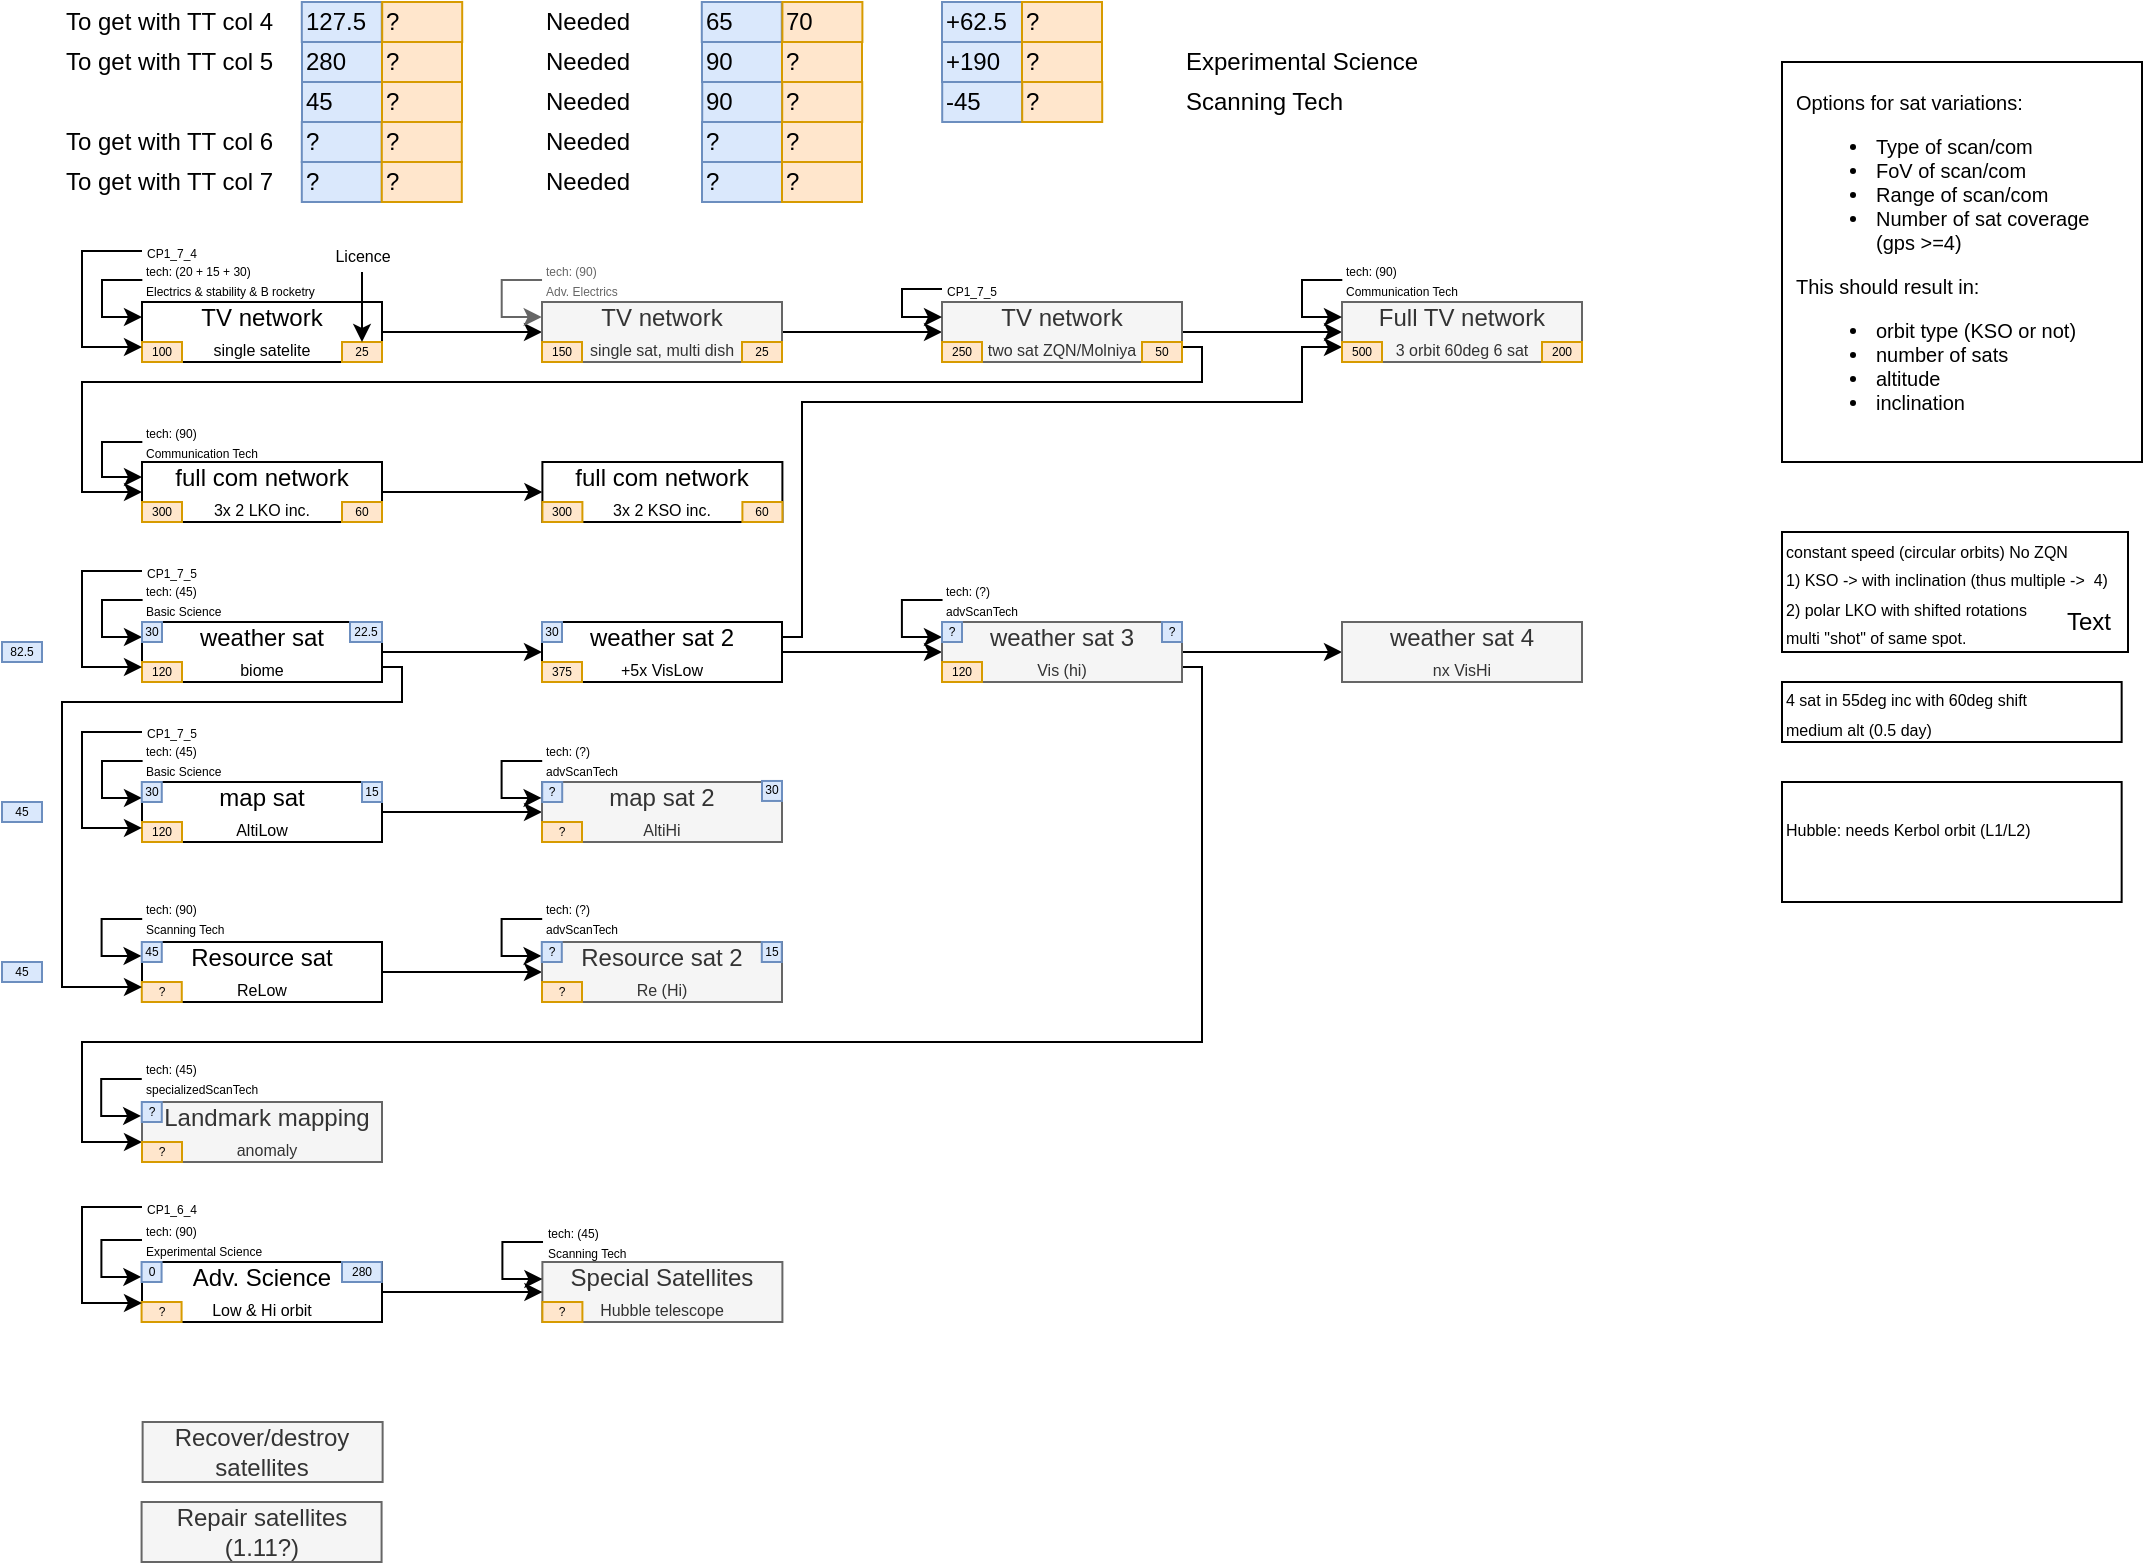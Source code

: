 <mxfile version="13.0.3" type="device"><diagram id="dKaR930RVBZZW666O1c-" name="Page-1"><mxGraphModel dx="981" dy="567" grid="1" gridSize="10" guides="1" tooltips="1" connect="1" arrows="1" fold="1" page="1" pageScale="1" pageWidth="1169" pageHeight="827" math="0" shadow="0"><root><mxCell id="0"/><mxCell id="1" parent="0"/><mxCell id="mJneGhSQg169aBblh9Dv-37" style="edgeStyle=orthogonalEdgeStyle;rounded=0;orthogonalLoop=1;jettySize=auto;html=1;exitX=1;exitY=0.5;exitDx=0;exitDy=0;entryX=0;entryY=0.5;entryDx=0;entryDy=0;" parent="1" source="bdqnIoL9hRPAwE5wRtxN-8" target="mJneGhSQg169aBblh9Dv-34" edge="1"><mxGeometry relative="1" as="geometry"/></mxCell><mxCell id="bdqnIoL9hRPAwE5wRtxN-8" value="full com network&lt;br style=&quot;font-size: 8px&quot;&gt;&lt;span style=&quot;font-size: 8px&quot;&gt;3x 2 LKO inc.&lt;/span&gt;" style="rounded=0;whiteSpace=wrap;html=1;" parent="1" vertex="1"><mxGeometry x="80" y="240" width="120" height="30" as="geometry"/></mxCell><mxCell id="bdqnIoL9hRPAwE5wRtxN-10" value="500" style="text;html=1;strokeColor=#d79b00;fillColor=#ffe6cc;align=center;verticalAlign=middle;whiteSpace=wrap;rounded=0;fontSize=6;" parent="1" vertex="1"><mxGeometry x="80" y="260" width="20" height="10" as="geometry"/></mxCell><mxCell id="MK1S4jsupLVhxcjn2z4u-9" style="edgeStyle=orthogonalEdgeStyle;rounded=0;orthogonalLoop=1;jettySize=auto;html=1;exitX=1;exitY=0.5;exitDx=0;exitDy=0;entryX=0;entryY=0.5;entryDx=0;entryDy=0;" parent="1" source="bdqnIoL9hRPAwE5wRtxN-11" target="MK1S4jsupLVhxcjn2z4u-3" edge="1"><mxGeometry relative="1" as="geometry"/></mxCell><mxCell id="bdqnIoL9hRPAwE5wRtxN-11" value="weather&amp;nbsp;sat&lt;br style=&quot;font-size: 8px&quot;&gt;&lt;span style=&quot;font-size: 8px&quot;&gt;biome&lt;/span&gt;" style="rounded=0;whiteSpace=wrap;html=1;" parent="1" vertex="1"><mxGeometry x="80" y="320" width="120" height="30" as="geometry"/></mxCell><mxCell id="bdqnIoL9hRPAwE5wRtxN-13" value="120" style="text;html=1;strokeColor=#d79b00;fillColor=#ffe6cc;align=center;verticalAlign=middle;whiteSpace=wrap;rounded=0;fontSize=6;" parent="1" vertex="1"><mxGeometry x="80" y="340" width="20" height="10" as="geometry"/></mxCell><mxCell id="yBju1OGkTGAu8eKgPaJ1-29" value="" style="edgeStyle=orthogonalEdgeStyle;rounded=0;orthogonalLoop=1;jettySize=auto;html=1;" parent="1" source="bdqnIoL9hRPAwE5wRtxN-14" target="yBju1OGkTGAu8eKgPaJ1-25" edge="1"><mxGeometry relative="1" as="geometry"/></mxCell><mxCell id="bdqnIoL9hRPAwE5wRtxN-14" value="Resource sat&lt;br style=&quot;font-size: 8px&quot;&gt;&lt;span style=&quot;font-size: 8px&quot;&gt;ReLow&lt;/span&gt;" style="rounded=0;whiteSpace=wrap;html=1;" parent="1" vertex="1"><mxGeometry x="80" y="480" width="120" height="30" as="geometry"/></mxCell><mxCell id="bdqnIoL9hRPAwE5wRtxN-16" value="?" style="text;html=1;strokeColor=#d79b00;fillColor=#ffe6cc;align=center;verticalAlign=middle;whiteSpace=wrap;rounded=0;fontSize=6;" parent="1" vertex="1"><mxGeometry x="79.89" y="500" width="20" height="10" as="geometry"/></mxCell><mxCell id="yBju1OGkTGAu8eKgPaJ1-5" style="edgeStyle=orthogonalEdgeStyle;rounded=0;orthogonalLoop=1;jettySize=auto;html=1;exitX=1;exitY=0.5;exitDx=0;exitDy=0;entryX=0;entryY=0.5;entryDx=0;entryDy=0;" parent="1" source="bdqnIoL9hRPAwE5wRtxN-17" target="yBju1OGkTGAu8eKgPaJ1-2" edge="1"><mxGeometry relative="1" as="geometry"><mxPoint x="250" y="175.143" as="targetPoint"/></mxGeometry></mxCell><mxCell id="bdqnIoL9hRPAwE5wRtxN-17" value="TV network&lt;br&gt;&lt;span style=&quot;font-size: 8px&quot;&gt;single satelite&lt;/span&gt;" style="rounded=0;whiteSpace=wrap;html=1;" parent="1" vertex="1"><mxGeometry x="80" y="160" width="120" height="30" as="geometry"/></mxCell><mxCell id="bdqnIoL9hRPAwE5wRtxN-19" value="100" style="text;html=1;strokeColor=#d79b00;fillColor=#ffe6cc;align=center;verticalAlign=middle;whiteSpace=wrap;rounded=0;fontSize=6;" parent="1" vertex="1"><mxGeometry x="80" y="180" width="20" height="10" as="geometry"/></mxCell><mxCell id="bdqnIoL9hRPAwE5wRtxN-20" value="Recover/destroy satellites" style="rounded=0;whiteSpace=wrap;html=1;fillColor=#f5f5f5;strokeColor=#666666;fontColor=#333333;" parent="1" vertex="1"><mxGeometry x="80.31" y="720" width="120" height="30" as="geometry"/></mxCell><mxCell id="bdqnIoL9hRPAwE5wRtxN-22" value="300" style="text;html=1;strokeColor=#d79b00;fillColor=#ffe6cc;align=center;verticalAlign=middle;whiteSpace=wrap;rounded=0;fontSize=6;" parent="1" vertex="1"><mxGeometry x="80" y="260" width="20" height="10" as="geometry"/></mxCell><mxCell id="yBju1OGkTGAu8eKgPaJ1-30" value="" style="edgeStyle=orthogonalEdgeStyle;rounded=0;orthogonalLoop=1;jettySize=auto;html=1;" parent="1" source="bdqnIoL9hRPAwE5wRtxN-23" target="yBju1OGkTGAu8eKgPaJ1-12" edge="1"><mxGeometry relative="1" as="geometry"/></mxCell><mxCell id="bdqnIoL9hRPAwE5wRtxN-23" value="map sat&lt;br style=&quot;font-size: 8px&quot;&gt;&lt;span style=&quot;font-size: 8px&quot;&gt;AltiLow&lt;/span&gt;" style="rounded=0;whiteSpace=wrap;html=1;" parent="1" vertex="1"><mxGeometry x="80" y="400" width="120" height="30" as="geometry"/></mxCell><mxCell id="bdqnIoL9hRPAwE5wRtxN-25" value="120" style="text;html=1;strokeColor=#d79b00;fillColor=#ffe6cc;align=center;verticalAlign=middle;whiteSpace=wrap;rounded=0;fontSize=6;" parent="1" vertex="1"><mxGeometry x="80" y="420" width="20" height="10" as="geometry"/></mxCell><mxCell id="bdqnIoL9hRPAwE5wRtxN-26" value="Special Satellites&lt;br style=&quot;font-size: 8px&quot;&gt;&lt;span style=&quot;font-size: 8px&quot;&gt;Hubble telescope&lt;/span&gt;" style="rounded=0;whiteSpace=wrap;html=1;fillColor=#f5f5f5;strokeColor=#666666;fontColor=#333333;" parent="1" vertex="1"><mxGeometry x="280.2" y="640" width="120" height="30" as="geometry"/></mxCell><mxCell id="bdqnIoL9hRPAwE5wRtxN-28" value="?" style="text;html=1;strokeColor=#d79b00;fillColor=#ffe6cc;align=center;verticalAlign=middle;whiteSpace=wrap;rounded=0;fontSize=6;" parent="1" vertex="1"><mxGeometry x="280.2" y="660" width="20" height="10" as="geometry"/></mxCell><mxCell id="bdqnIoL9hRPAwE5wRtxN-29" value="&lt;font style=&quot;font-size: 10px&quot;&gt;Options for sat variations:&lt;br style=&quot;font-size: 10px&quot;&gt;&lt;/font&gt;&lt;ul style=&quot;font-size: 10px&quot;&gt;&lt;li style=&quot;font-size: 10px&quot;&gt;&lt;font style=&quot;font-size: 10px&quot;&gt;Type of scan/com&lt;/font&gt;&lt;/li&gt;&lt;li style=&quot;font-size: 10px&quot;&gt;FoV of scan/com&lt;/li&gt;&lt;li style=&quot;font-size: 10px&quot;&gt;Range of scan/com&lt;/li&gt;&lt;li style=&quot;font-size: 10px&quot;&gt;Number of sat coverage&lt;br&gt;(gps &amp;gt;=4)&lt;/li&gt;&lt;/ul&gt;&lt;div&gt;This should result in:&lt;/div&gt;&lt;div&gt;&lt;ul&gt;&lt;li&gt;orbit type (KSO or not)&lt;/li&gt;&lt;li&gt;number of sats&lt;/li&gt;&lt;li&gt;altitude&lt;/li&gt;&lt;li&gt;inclination&lt;/li&gt;&lt;/ul&gt;&lt;/div&gt;" style="rounded=0;whiteSpace=wrap;html=1;align=left;fontSize=10;spacingLeft=5;" parent="1" vertex="1"><mxGeometry x="900" y="40" width="180" height="200" as="geometry"/></mxCell><mxCell id="yBju1OGkTGAu8eKgPaJ1-11" style="edgeStyle=orthogonalEdgeStyle;rounded=0;orthogonalLoop=1;jettySize=auto;html=1;exitX=1;exitY=0.5;exitDx=0;exitDy=0;entryX=0;entryY=0.5;entryDx=0;entryDy=0;" parent="1" source="yBju1OGkTGAu8eKgPaJ1-2" target="yBju1OGkTGAu8eKgPaJ1-8" edge="1"><mxGeometry relative="1" as="geometry"/></mxCell><mxCell id="yBju1OGkTGAu8eKgPaJ1-2" value="TV network&lt;br&gt;&lt;span style=&quot;font-size: 8px&quot;&gt;single sat, multi dish&lt;/span&gt;" style="rounded=0;whiteSpace=wrap;html=1;fillColor=#f5f5f5;strokeColor=#666666;fontColor=#333333;" parent="1" vertex="1"><mxGeometry x="280" y="160" width="120" height="30" as="geometry"/></mxCell><mxCell id="yBju1OGkTGAu8eKgPaJ1-4" value="150" style="text;html=1;strokeColor=#d79b00;fillColor=#ffe6cc;align=center;verticalAlign=middle;whiteSpace=wrap;rounded=0;fontSize=6;" parent="1" vertex="1"><mxGeometry x="280" y="180" width="20" height="10" as="geometry"/></mxCell><mxCell id="wMlIlMGJ18sV57L_D5jF-14" style="edgeStyle=orthogonalEdgeStyle;rounded=0;orthogonalLoop=1;jettySize=auto;html=1;entryX=0;entryY=0.5;entryDx=0;entryDy=0;exitX=1;exitY=0.75;exitDx=0;exitDy=0;" parent="1" source="yBju1OGkTGAu8eKgPaJ1-8" target="bdqnIoL9hRPAwE5wRtxN-8" edge="1"><mxGeometry relative="1" as="geometry"><mxPoint x="70" y="415" as="targetPoint"/><Array as="points"><mxPoint x="610" y="183"/><mxPoint x="610" y="200"/><mxPoint x="50" y="200"/><mxPoint x="50" y="255"/></Array><mxPoint x="620" y="200" as="sourcePoint"/></mxGeometry></mxCell><mxCell id="UkaTmO6moCTC5ndkCYXZ-22" style="edgeStyle=orthogonalEdgeStyle;rounded=0;orthogonalLoop=1;jettySize=auto;html=1;exitX=1;exitY=0.5;exitDx=0;exitDy=0;entryX=0;entryY=0.5;entryDx=0;entryDy=0;" parent="1" source="yBju1OGkTGAu8eKgPaJ1-8" target="UkaTmO6moCTC5ndkCYXZ-3" edge="1"><mxGeometry relative="1" as="geometry"/></mxCell><mxCell id="yBju1OGkTGAu8eKgPaJ1-8" value="TV network&lt;br&gt;&lt;span style=&quot;font-size: 8px&quot;&gt;two sat ZQN/Molniya&lt;/span&gt;" style="rounded=0;whiteSpace=wrap;html=1;fillColor=#f5f5f5;strokeColor=#666666;fontColor=#333333;" parent="1" vertex="1"><mxGeometry x="480" y="160" width="120" height="30" as="geometry"/></mxCell><mxCell id="yBju1OGkTGAu8eKgPaJ1-10" value="250" style="text;html=1;strokeColor=#d79b00;fillColor=#ffe6cc;align=center;verticalAlign=middle;whiteSpace=wrap;rounded=0;fontSize=6;" parent="1" vertex="1"><mxGeometry x="480" y="180" width="20" height="10" as="geometry"/></mxCell><mxCell id="yBju1OGkTGAu8eKgPaJ1-12" value="map sat 2&lt;br style=&quot;font-size: 8px&quot;&gt;&lt;span style=&quot;font-size: 8px&quot;&gt;AltiHi&lt;/span&gt;" style="rounded=0;whiteSpace=wrap;html=1;fillColor=#f5f5f5;strokeColor=#666666;fontColor=#333333;" parent="1" vertex="1"><mxGeometry x="280" y="400" width="120" height="30" as="geometry"/></mxCell><mxCell id="yBju1OGkTGAu8eKgPaJ1-14" value="?" style="text;html=1;strokeColor=#d79b00;fillColor=#ffe6cc;align=center;verticalAlign=middle;whiteSpace=wrap;rounded=0;fontSize=6;" parent="1" vertex="1"><mxGeometry x="280" y="420" width="20" height="10" as="geometry"/></mxCell><mxCell id="yBju1OGkTGAu8eKgPaJ1-15" value="&lt;font style=&quot;font-size: 8px ; line-height: 100%&quot;&gt;&lt;span&gt;constant speed (circular orbits)&amp;nbsp;&lt;/span&gt;&lt;span&gt;No ZQN&lt;br&gt;1) KSO -&amp;gt; with inclination (thus multiple -&amp;gt;&amp;nbsp; 4)&lt;br&gt;2) polar LKO with shifted rotations&lt;br&gt;multi &quot;shot&quot; of same spot.&lt;br&gt;&lt;/span&gt;&lt;/font&gt;" style="rounded=0;whiteSpace=wrap;html=1;align=left;" parent="1" vertex="1"><mxGeometry x="900" y="275" width="173" height="60" as="geometry"/></mxCell><mxCell id="MK1S4jsupLVhxcjn2z4u-2" value="Text" style="text;html=1;align=center;verticalAlign=middle;resizable=0;points=[];autosize=1;" parent="yBju1OGkTGAu8eKgPaJ1-15" vertex="1"><mxGeometry x="133" y="35" width="40" height="20" as="geometry"/></mxCell><mxCell id="yBju1OGkTGAu8eKgPaJ1-16" value="&lt;font style=&quot;font-size: 8px ; line-height: 100%&quot;&gt;&lt;span&gt;4 sat in 55deg inc with 60deg shift&lt;br&gt;medium alt (0.5 day)&lt;br&gt;&lt;/span&gt;&lt;/font&gt;" style="rounded=0;whiteSpace=wrap;html=1;align=left;" parent="1" vertex="1"><mxGeometry x="900" y="350" width="169.83" height="30" as="geometry"/></mxCell><mxCell id="yBju1OGkTGAu8eKgPaJ1-25" value="Resource sat 2&lt;br style=&quot;font-size: 8px&quot;&gt;&lt;span style=&quot;font-size: 8px&quot;&gt;Re (Hi)&lt;/span&gt;" style="rounded=0;whiteSpace=wrap;html=1;fillColor=#f5f5f5;strokeColor=#666666;fontColor=#333333;" parent="1" vertex="1"><mxGeometry x="280" y="480" width="120" height="30" as="geometry"/></mxCell><mxCell id="yBju1OGkTGAu8eKgPaJ1-27" value="?" style="text;html=1;strokeColor=#d79b00;fillColor=#ffe6cc;align=center;verticalAlign=middle;whiteSpace=wrap;rounded=0;fontSize=6;" parent="1" vertex="1"><mxGeometry x="280" y="500" width="20" height="10" as="geometry"/></mxCell><mxCell id="wMlIlMGJ18sV57L_D5jF-1" value="25" style="text;html=1;strokeColor=#d79b00;fillColor=#ffe6cc;align=center;verticalAlign=middle;whiteSpace=wrap;rounded=0;fontSize=6;" parent="1" vertex="1"><mxGeometry x="180" y="180" width="20" height="10" as="geometry"/></mxCell><mxCell id="wMlIlMGJ18sV57L_D5jF-2" value="25" style="text;html=1;strokeColor=#d79b00;fillColor=#ffe6cc;align=center;verticalAlign=middle;whiteSpace=wrap;rounded=0;fontSize=6;" parent="1" vertex="1"><mxGeometry x="380" y="180" width="20" height="10" as="geometry"/></mxCell><mxCell id="wMlIlMGJ18sV57L_D5jF-3" value="50" style="text;html=1;strokeColor=#d79b00;fillColor=#ffe6cc;align=center;verticalAlign=middle;whiteSpace=wrap;rounded=0;fontSize=6;" parent="1" vertex="1"><mxGeometry x="580" y="180" width="20" height="10" as="geometry"/></mxCell><mxCell id="wMlIlMGJ18sV57L_D5jF-8" value="60" style="text;html=1;strokeColor=#d79b00;fillColor=#ffe6cc;align=center;verticalAlign=middle;whiteSpace=wrap;rounded=0;fontSize=6;" parent="1" vertex="1"><mxGeometry x="180" y="260" width="20" height="10" as="geometry"/></mxCell><mxCell id="wMlIlMGJ18sV57L_D5jF-10" style="edgeStyle=orthogonalEdgeStyle;rounded=0;orthogonalLoop=1;jettySize=auto;html=1;exitX=0;exitY=0.5;exitDx=0;exitDy=0;entryX=0;entryY=0.25;entryDx=0;entryDy=0;" parent="1" source="wMlIlMGJ18sV57L_D5jF-11" target="bdqnIoL9hRPAwE5wRtxN-17" edge="1"><mxGeometry relative="1" as="geometry"><Array as="points"><mxPoint x="60" y="149"/><mxPoint x="60" y="168"/></Array><mxPoint x="70" y="168" as="targetPoint"/></mxGeometry></mxCell><mxCell id="wMlIlMGJ18sV57L_D5jF-11" value="&lt;font style=&quot;line-height: 100% ; font-size: 6px&quot;&gt;&lt;font style=&quot;font-size: 6px&quot;&gt;tech: (20 + 15 + 30)&lt;br&gt;&lt;/font&gt;Electrics &amp;amp; stability &amp;amp; B rocketry&lt;br&gt;&lt;/font&gt;" style="text;html=1;align=left;verticalAlign=middle;whiteSpace=wrap;rounded=0;fontSize=8;spacing=2;" parent="1" vertex="1"><mxGeometry x="80.17" y="139" width="89.83" height="20" as="geometry"/></mxCell><mxCell id="wMlIlMGJ18sV57L_D5jF-13" style="edgeStyle=orthogonalEdgeStyle;rounded=0;orthogonalLoop=1;jettySize=auto;html=1;exitX=0;exitY=0.5;exitDx=0;exitDy=0;entryX=0;entryY=0.25;entryDx=0;entryDy=0;" parent="1" source="wMlIlMGJ18sV57L_D5jF-12" target="bdqnIoL9hRPAwE5wRtxN-11" edge="1"><mxGeometry relative="1" as="geometry"><mxPoint x="70" y="328" as="targetPoint"/><Array as="points"><mxPoint x="60" y="309"/><mxPoint x="60" y="328"/></Array></mxGeometry></mxCell><mxCell id="wMlIlMGJ18sV57L_D5jF-12" value="&lt;font style=&quot;line-height: 100% ; font-size: 6px&quot;&gt;&lt;font style=&quot;font-size: 6px&quot;&gt;tech: (45)&lt;br&gt;&lt;/font&gt;Basic Science&lt;br&gt;&lt;/font&gt;" style="text;html=1;align=left;verticalAlign=middle;whiteSpace=wrap;rounded=0;fontSize=8;spacing=2;" parent="1" vertex="1"><mxGeometry x="80.31" y="299" width="60.09" height="20" as="geometry"/></mxCell><mxCell id="wMlIlMGJ18sV57L_D5jF-15" style="edgeStyle=orthogonalEdgeStyle;rounded=0;orthogonalLoop=1;jettySize=auto;html=1;exitX=0;exitY=0.5;exitDx=0;exitDy=0;entryX=0;entryY=0.25;entryDx=0;entryDy=0;" parent="1" source="wMlIlMGJ18sV57L_D5jF-16" target="bdqnIoL9hRPAwE5wRtxN-8" edge="1"><mxGeometry relative="1" as="geometry"><mxPoint x="70" y="249" as="targetPoint"/><Array as="points"><mxPoint x="60" y="230"/><mxPoint x="60" y="248"/></Array></mxGeometry></mxCell><mxCell id="wMlIlMGJ18sV57L_D5jF-16" value="&lt;font style=&quot;line-height: 100% ; font-size: 6px&quot;&gt;&lt;font style=&quot;font-size: 6px&quot;&gt;tech: (90)&lt;br&gt;&lt;/font&gt;Communication Tech&lt;br&gt;&lt;/font&gt;" style="text;html=1;align=left;verticalAlign=middle;whiteSpace=wrap;rounded=0;fontSize=8;spacing=2;" parent="1" vertex="1"><mxGeometry x="80.17" y="220" width="60.09" height="20" as="geometry"/></mxCell><mxCell id="wMlIlMGJ18sV57L_D5jF-20" style="edgeStyle=orthogonalEdgeStyle;rounded=0;orthogonalLoop=1;jettySize=auto;html=1;exitX=0;exitY=0.5;exitDx=0;exitDy=0;entryX=0;entryY=0.25;entryDx=0;entryDy=0;" parent="1" source="wMlIlMGJ18sV57L_D5jF-21" edge="1"><mxGeometry relative="1" as="geometry"><mxPoint x="280.2" y="648.5" as="targetPoint"/><Array as="points"><mxPoint x="260.2" y="630"/><mxPoint x="260.2" y="649"/></Array></mxGeometry></mxCell><mxCell id="wMlIlMGJ18sV57L_D5jF-21" value="&lt;font style=&quot;line-height: 100% ; font-size: 6px&quot;&gt;&lt;font style=&quot;font-size: 6px&quot;&gt;tech: (45)&lt;br&gt;&lt;/font&gt;Scanning Tech&lt;br&gt;&lt;/font&gt;" style="text;html=1;align=left;verticalAlign=middle;whiteSpace=wrap;rounded=0;fontSize=8;spacing=2;" parent="1" vertex="1"><mxGeometry x="280.51" y="620" width="60.09" height="20" as="geometry"/></mxCell><mxCell id="QhKBEa-7UG4_fxhcu_Xz-2" style="edgeStyle=orthogonalEdgeStyle;rounded=0;orthogonalLoop=1;jettySize=auto;html=1;exitX=0;exitY=0.5;exitDx=0;exitDy=0;entryX=0;entryY=0.75;entryDx=0;entryDy=0;" parent="1" source="QhKBEa-7UG4_fxhcu_Xz-1" target="bdqnIoL9hRPAwE5wRtxN-17" edge="1"><mxGeometry relative="1" as="geometry"><mxPoint x="70" y="183" as="targetPoint"/><Array as="points"><mxPoint x="50" y="135"/><mxPoint x="50" y="182"/></Array></mxGeometry></mxCell><mxCell id="QhKBEa-7UG4_fxhcu_Xz-1" value="&lt;font style=&quot;font-size: 6px&quot;&gt;CP1_7_4&lt;/font&gt;" style="text;html=1;strokeColor=none;fillColor=none;align=center;verticalAlign=middle;whiteSpace=wrap;rounded=0;fontSize=8;" parent="1" vertex="1"><mxGeometry x="80" y="130" width="30" height="9" as="geometry"/></mxCell><mxCell id="QhKBEa-7UG4_fxhcu_Xz-4" style="edgeStyle=orthogonalEdgeStyle;rounded=0;orthogonalLoop=1;jettySize=auto;html=1;exitX=0;exitY=0.5;exitDx=0;exitDy=0;entryX=0;entryY=0.75;entryDx=0;entryDy=0;" parent="1" source="QhKBEa-7UG4_fxhcu_Xz-3" target="bdqnIoL9hRPAwE5wRtxN-11" edge="1"><mxGeometry relative="1" as="geometry"><mxPoint x="60" y="343" as="targetPoint"/><Array as="points"><mxPoint x="50" y="295"/><mxPoint x="50" y="343"/></Array></mxGeometry></mxCell><mxCell id="QhKBEa-7UG4_fxhcu_Xz-3" value="&lt;font style=&quot;font-size: 6px&quot;&gt;CP1_7_5&lt;/font&gt;" style="text;html=1;strokeColor=none;fillColor=none;align=center;verticalAlign=middle;whiteSpace=wrap;rounded=0;fontSize=8;" parent="1" vertex="1"><mxGeometry x="80" y="290" width="30" height="9" as="geometry"/></mxCell><mxCell id="QhKBEa-7UG4_fxhcu_Xz-7" value="&lt;font style=&quot;font-size: 8px ; line-height: 100%&quot;&gt;&lt;span&gt;Hubble: needs Kerbol orbit (L1/L2)&lt;br&gt;&lt;br&gt;&lt;/span&gt;&lt;/font&gt;" style="rounded=0;whiteSpace=wrap;html=1;align=left;" parent="1" vertex="1"><mxGeometry x="900" y="400" width="169.83" height="60" as="geometry"/></mxCell><mxCell id="MK1S4jsupLVhxcjn2z4u-10" style="edgeStyle=orthogonalEdgeStyle;rounded=0;orthogonalLoop=1;jettySize=auto;html=1;exitX=1;exitY=0.5;exitDx=0;exitDy=0;" parent="1" source="MK1S4jsupLVhxcjn2z4u-3" target="MK1S4jsupLVhxcjn2z4u-8" edge="1"><mxGeometry relative="1" as="geometry"/></mxCell><mxCell id="UkaTmO6moCTC5ndkCYXZ-1" style="edgeStyle=orthogonalEdgeStyle;rounded=0;orthogonalLoop=1;jettySize=auto;html=1;exitX=1;exitY=0.75;exitDx=0;exitDy=0;entryX=0;entryY=0.75;entryDx=0;entryDy=0;" parent="1" source="bdqnIoL9hRPAwE5wRtxN-11" target="bdqnIoL9hRPAwE5wRtxN-14" edge="1"><mxGeometry relative="1" as="geometry"><mxPoint x="30" y="500" as="targetPoint"/><Array as="points"><mxPoint x="210" y="343"/><mxPoint x="210" y="360"/><mxPoint x="40" y="360"/><mxPoint x="40" y="503"/></Array></mxGeometry></mxCell><mxCell id="UkaTmO6moCTC5ndkCYXZ-2" style="edgeStyle=orthogonalEdgeStyle;rounded=0;orthogonalLoop=1;jettySize=auto;html=1;exitX=1;exitY=0.75;exitDx=0;exitDy=0;entryX=0;entryY=0;entryDx=0;entryDy=0;" parent="1" source="MK1S4jsupLVhxcjn2z4u-8" target="MK1S4jsupLVhxcjn2z4u-19" edge="1"><mxGeometry relative="1" as="geometry"><mxPoint x="20" y="410" as="targetPoint"/><Array as="points"><mxPoint x="610" y="343"/><mxPoint x="610" y="530"/><mxPoint x="50" y="530"/><mxPoint x="50" y="580"/></Array></mxGeometry></mxCell><mxCell id="78fpVdFQnYd9K3dJ2be1-1" style="edgeStyle=orthogonalEdgeStyle;rounded=0;orthogonalLoop=1;jettySize=auto;html=1;exitX=1;exitY=0.25;exitDx=0;exitDy=0;entryX=0;entryY=0.75;entryDx=0;entryDy=0;" parent="1" source="MK1S4jsupLVhxcjn2z4u-3" target="UkaTmO6moCTC5ndkCYXZ-3" edge="1"><mxGeometry relative="1" as="geometry"><mxPoint x="670" y="200.0" as="targetPoint"/><Array as="points"><mxPoint x="410" y="327"/><mxPoint x="410" y="210"/><mxPoint x="660" y="210"/><mxPoint x="660" y="183"/></Array></mxGeometry></mxCell><mxCell id="MK1S4jsupLVhxcjn2z4u-3" value="weather&amp;nbsp;sat 2&lt;br style=&quot;font-size: 8px&quot;&gt;&lt;span style=&quot;font-size: 8px&quot;&gt;+5x&amp;nbsp;&lt;/span&gt;&lt;span style=&quot;font-size: 8px&quot;&gt;VisLow&lt;/span&gt;" style="rounded=0;whiteSpace=wrap;html=1;" parent="1" vertex="1"><mxGeometry x="280" y="320" width="120" height="30" as="geometry"/></mxCell><mxCell id="MK1S4jsupLVhxcjn2z4u-4" style="edgeStyle=orthogonalEdgeStyle;rounded=0;orthogonalLoop=1;jettySize=auto;html=1;exitX=0;exitY=0.5;exitDx=0;exitDy=0;entryX=0;entryY=0.25;entryDx=0;entryDy=0;" parent="1" source="MK1S4jsupLVhxcjn2z4u-5" edge="1"><mxGeometry relative="1" as="geometry"><mxPoint x="80" y="407.98" as="targetPoint"/><Array as="points"><mxPoint x="60" y="389.48"/><mxPoint x="60" y="408.48"/></Array></mxGeometry></mxCell><mxCell id="MK1S4jsupLVhxcjn2z4u-5" value="&lt;font style=&quot;line-height: 100% ; font-size: 6px&quot;&gt;&lt;font style=&quot;font-size: 6px&quot;&gt;tech: (45)&lt;br&gt;&lt;/font&gt;Basic Science&lt;br&gt;&lt;/font&gt;" style="text;html=1;align=left;verticalAlign=middle;whiteSpace=wrap;rounded=0;fontSize=8;spacing=2;" parent="1" vertex="1"><mxGeometry x="80.31" y="379.48" width="60.09" height="20" as="geometry"/></mxCell><mxCell id="MK1S4jsupLVhxcjn2z4u-6" style="edgeStyle=orthogonalEdgeStyle;rounded=0;orthogonalLoop=1;jettySize=auto;html=1;exitX=0;exitY=0.5;exitDx=0;exitDy=0;entryX=0;entryY=0.75;entryDx=0;entryDy=0;" parent="1" source="MK1S4jsupLVhxcjn2z4u-7" edge="1"><mxGeometry relative="1" as="geometry"><mxPoint x="80" y="422.98" as="targetPoint"/><Array as="points"><mxPoint x="50" y="375.48"/><mxPoint x="50" y="423.48"/></Array></mxGeometry></mxCell><mxCell id="MK1S4jsupLVhxcjn2z4u-7" value="&lt;font style=&quot;font-size: 6px&quot;&gt;CP1_7_5&lt;/font&gt;" style="text;html=1;strokeColor=none;fillColor=none;align=center;verticalAlign=middle;whiteSpace=wrap;rounded=0;fontSize=8;" parent="1" vertex="1"><mxGeometry x="80" y="370.48" width="30" height="9" as="geometry"/></mxCell><mxCell id="MK1S4jsupLVhxcjn2z4u-12" style="edgeStyle=orthogonalEdgeStyle;rounded=0;orthogonalLoop=1;jettySize=auto;html=1;exitX=1;exitY=0.5;exitDx=0;exitDy=0;entryX=0;entryY=0.5;entryDx=0;entryDy=0;" parent="1" source="MK1S4jsupLVhxcjn2z4u-8" target="MK1S4jsupLVhxcjn2z4u-11" edge="1"><mxGeometry relative="1" as="geometry"/></mxCell><mxCell id="MK1S4jsupLVhxcjn2z4u-8" value="weather&amp;nbsp;sat 3&lt;br style=&quot;font-size: 8px&quot;&gt;&lt;span style=&quot;font-size: 8px&quot;&gt;Vis (hi)&lt;/span&gt;" style="rounded=0;whiteSpace=wrap;html=1;fillColor=#f5f5f5;strokeColor=#666666;fontColor=#333333;" parent="1" vertex="1"><mxGeometry x="480" y="320" width="120" height="30" as="geometry"/></mxCell><mxCell id="MK1S4jsupLVhxcjn2z4u-11" value="weather&amp;nbsp;sat 4&lt;br style=&quot;font-size: 8px&quot;&gt;&lt;span style=&quot;font-size: 8px&quot;&gt;nx&amp;nbsp;&lt;/span&gt;&lt;span style=&quot;font-size: 8px&quot;&gt;VisHi&lt;/span&gt;" style="rounded=0;whiteSpace=wrap;html=1;fillColor=#f5f5f5;strokeColor=#666666;fontColor=#333333;" parent="1" vertex="1"><mxGeometry x="680" y="320" width="120" height="30" as="geometry"/></mxCell><mxCell id="MK1S4jsupLVhxcjn2z4u-13" value="30" style="text;html=1;strokeColor=#6c8ebf;fillColor=#dae8fc;align=center;verticalAlign=middle;whiteSpace=wrap;rounded=0;fontSize=6;" parent="1" vertex="1"><mxGeometry x="80.0" y="320" width="10" height="10" as="geometry"/></mxCell><mxCell id="MK1S4jsupLVhxcjn2z4u-14" style="edgeStyle=orthogonalEdgeStyle;rounded=0;orthogonalLoop=1;jettySize=auto;html=1;exitX=0;exitY=0.5;exitDx=0;exitDy=0;entryX=0;entryY=0.25;entryDx=0;entryDy=0;" parent="1" source="MK1S4jsupLVhxcjn2z4u-15" edge="1"><mxGeometry relative="1" as="geometry"><mxPoint x="79.79" y="486.95" as="targetPoint"/><Array as="points"><mxPoint x="59.79" y="468.45"/><mxPoint x="59.79" y="487.45"/></Array></mxGeometry></mxCell><mxCell id="MK1S4jsupLVhxcjn2z4u-15" value="&lt;font style=&quot;line-height: 100% ; font-size: 6px&quot;&gt;&lt;font style=&quot;font-size: 6px&quot;&gt;tech: (90)&lt;br&gt;&lt;/font&gt;Scanning Tech&lt;br&gt;&lt;/font&gt;" style="text;html=1;align=left;verticalAlign=middle;whiteSpace=wrap;rounded=0;fontSize=8;spacing=2;" parent="1" vertex="1"><mxGeometry x="80.1" y="458.45" width="60.09" height="20" as="geometry"/></mxCell><mxCell id="MK1S4jsupLVhxcjn2z4u-18" value="Landmark mapping&lt;br style=&quot;font-size: 8px&quot;&gt;&lt;span style=&quot;font-size: 8px&quot;&gt;anomaly&lt;/span&gt;" style="rounded=0;whiteSpace=wrap;html=1;fillColor=#f5f5f5;strokeColor=#666666;fontColor=#333333;spacingLeft=5;" parent="1" vertex="1"><mxGeometry x="80" y="560" width="120" height="30" as="geometry"/></mxCell><mxCell id="MK1S4jsupLVhxcjn2z4u-19" value="?" style="text;html=1;strokeColor=#d79b00;fillColor=#ffe6cc;align=center;verticalAlign=middle;whiteSpace=wrap;rounded=0;fontSize=6;" parent="1" vertex="1"><mxGeometry x="80" y="580" width="20" height="10" as="geometry"/></mxCell><mxCell id="MK1S4jsupLVhxcjn2z4u-20" style="edgeStyle=orthogonalEdgeStyle;rounded=0;orthogonalLoop=1;jettySize=auto;html=1;exitX=0;exitY=0.5;exitDx=0;exitDy=0;entryX=0;entryY=0.25;entryDx=0;entryDy=0;" parent="1" source="MK1S4jsupLVhxcjn2z4u-21" edge="1"><mxGeometry relative="1" as="geometry"><mxPoint x="79.58" y="566.95" as="targetPoint"/><Array as="points"><mxPoint x="59.58" y="548.45"/><mxPoint x="59.58" y="567.45"/></Array></mxGeometry></mxCell><mxCell id="MK1S4jsupLVhxcjn2z4u-21" value="&lt;font style=&quot;line-height: 100% ; font-size: 6px&quot;&gt;&lt;font style=&quot;font-size: 6px&quot;&gt;tech: (45)&lt;br&gt;&lt;/font&gt;specializedScanTech&lt;br&gt;&lt;/font&gt;" style="text;html=1;align=left;verticalAlign=middle;whiteSpace=wrap;rounded=0;fontSize=8;spacing=2;" parent="1" vertex="1"><mxGeometry x="79.89" y="538.45" width="60.09" height="20" as="geometry"/></mxCell><mxCell id="MK1S4jsupLVhxcjn2z4u-24" value="375" style="text;html=1;strokeColor=#d79b00;fillColor=#ffe6cc;align=center;verticalAlign=middle;whiteSpace=wrap;rounded=0;fontSize=6;" parent="1" vertex="1"><mxGeometry x="280" y="340" width="20" height="10" as="geometry"/></mxCell><mxCell id="MK1S4jsupLVhxcjn2z4u-25" value="30" style="text;html=1;strokeColor=#6c8ebf;fillColor=#dae8fc;align=center;verticalAlign=middle;whiteSpace=wrap;rounded=0;fontSize=6;" parent="1" vertex="1"><mxGeometry x="280" y="320" width="10" height="10" as="geometry"/></mxCell><mxCell id="MK1S4jsupLVhxcjn2z4u-26" value="22.5" style="text;html=1;strokeColor=#6c8ebf;fillColor=#dae8fc;align=center;verticalAlign=middle;whiteSpace=wrap;rounded=0;fontSize=6;" parent="1" vertex="1"><mxGeometry x="184" y="320" width="16" height="10" as="geometry"/></mxCell><mxCell id="UkaTmO6moCTC5ndkCYXZ-3" value="Full TV network&lt;br&gt;&lt;span style=&quot;font-size: 8px&quot;&gt;3 orbit 60deg 6 sat&lt;/span&gt;" style="rounded=0;whiteSpace=wrap;html=1;fillColor=#f5f5f5;strokeColor=#666666;fontColor=#333333;" parent="1" vertex="1"><mxGeometry x="680" y="160" width="120" height="30" as="geometry"/></mxCell><mxCell id="UkaTmO6moCTC5ndkCYXZ-4" value="500" style="text;html=1;strokeColor=#d79b00;fillColor=#ffe6cc;align=center;verticalAlign=middle;whiteSpace=wrap;rounded=0;fontSize=6;" parent="1" vertex="1"><mxGeometry x="680" y="180" width="20" height="10" as="geometry"/></mxCell><mxCell id="UkaTmO6moCTC5ndkCYXZ-5" value="200" style="text;html=1;strokeColor=#d79b00;fillColor=#ffe6cc;align=center;verticalAlign=middle;whiteSpace=wrap;rounded=0;fontSize=6;" parent="1" vertex="1"><mxGeometry x="780" y="180" width="20" height="10" as="geometry"/></mxCell><mxCell id="UkaTmO6moCTC5ndkCYXZ-9" style="edgeStyle=orthogonalEdgeStyle;rounded=0;orthogonalLoop=1;jettySize=auto;html=1;exitX=0.5;exitY=1;exitDx=0;exitDy=0;" parent="1" source="UkaTmO6moCTC5ndkCYXZ-8" target="wMlIlMGJ18sV57L_D5jF-1" edge="1"><mxGeometry relative="1" as="geometry"/></mxCell><mxCell id="UkaTmO6moCTC5ndkCYXZ-8" value="&lt;font style=&quot;font-size: 8px&quot;&gt;Licence&lt;/font&gt;" style="text;html=1;strokeColor=none;fillColor=none;align=center;verticalAlign=bottom;whiteSpace=wrap;rounded=0;" parent="1" vertex="1"><mxGeometry x="177.5" y="130" width="25" height="15" as="geometry"/></mxCell><mxCell id="UkaTmO6moCTC5ndkCYXZ-16" style="edgeStyle=orthogonalEdgeStyle;rounded=0;orthogonalLoop=1;jettySize=auto;html=1;exitX=0;exitY=0.5;exitDx=0;exitDy=0;entryX=0;entryY=0.25;entryDx=0;entryDy=0;" parent="1" source="UkaTmO6moCTC5ndkCYXZ-17" target="yBju1OGkTGAu8eKgPaJ1-8" edge="1"><mxGeometry relative="1" as="geometry"><mxPoint x="470" y="168" as="targetPoint"/><Array as="points"><mxPoint x="460" y="154"/><mxPoint x="460" y="168"/></Array></mxGeometry></mxCell><mxCell id="UkaTmO6moCTC5ndkCYXZ-17" value="&lt;font style=&quot;font-size: 6px&quot;&gt;CP1_7_5&lt;/font&gt;" style="text;html=1;strokeColor=none;fillColor=none;align=center;verticalAlign=middle;whiteSpace=wrap;rounded=0;fontSize=8;" parent="1" vertex="1"><mxGeometry x="480" y="149" width="30" height="9" as="geometry"/></mxCell><mxCell id="UkaTmO6moCTC5ndkCYXZ-18" style="edgeStyle=orthogonalEdgeStyle;rounded=0;orthogonalLoop=1;jettySize=auto;html=1;exitX=0;exitY=0.5;exitDx=0;exitDy=0;entryX=0;entryY=0.25;entryDx=0;entryDy=0;" parent="1" source="UkaTmO6moCTC5ndkCYXZ-19" edge="1"><mxGeometry relative="1" as="geometry"><Array as="points"><mxPoint x="659.98" y="149"/><mxPoint x="659.98" y="168"/></Array><mxPoint x="679.98" y="167.5" as="targetPoint"/></mxGeometry></mxCell><mxCell id="UkaTmO6moCTC5ndkCYXZ-19" value="&lt;font style=&quot;line-height: 100% ; font-size: 6px&quot;&gt;&lt;font style=&quot;font-size: 6px&quot;&gt;tech: (90)&lt;br&gt;&lt;/font&gt;Communication Tech&lt;br&gt;&lt;/font&gt;" style="text;html=1;align=left;verticalAlign=middle;whiteSpace=wrap;rounded=0;fontSize=8;spacing=2;" parent="1" vertex="1"><mxGeometry x="680.15" y="139" width="60.09" height="20" as="geometry"/></mxCell><mxCell id="UkaTmO6moCTC5ndkCYXZ-23" style="edgeStyle=orthogonalEdgeStyle;rounded=0;orthogonalLoop=1;jettySize=auto;html=1;exitX=0;exitY=0.5;exitDx=0;exitDy=0;entryX=0;entryY=0.25;entryDx=0;entryDy=0;" parent="1" source="UkaTmO6moCTC5ndkCYXZ-24" edge="1"><mxGeometry relative="1" as="geometry"><mxPoint x="479.97" y="327.5" as="targetPoint"/><Array as="points"><mxPoint x="459.97" y="309"/><mxPoint x="459.97" y="328"/></Array></mxGeometry></mxCell><mxCell id="UkaTmO6moCTC5ndkCYXZ-24" value="&lt;font style=&quot;line-height: 100% ; font-size: 6px&quot;&gt;&lt;font style=&quot;font-size: 6px&quot;&gt;tech: (?)&lt;br&gt;&lt;/font&gt;advScanTech&lt;br&gt;&lt;/font&gt;" style="text;html=1;align=left;verticalAlign=middle;whiteSpace=wrap;rounded=0;fontSize=8;spacing=2;" parent="1" vertex="1"><mxGeometry x="480.28" y="299" width="60.09" height="20" as="geometry"/></mxCell><mxCell id="UkaTmO6moCTC5ndkCYXZ-25" style="edgeStyle=orthogonalEdgeStyle;rounded=0;orthogonalLoop=1;jettySize=auto;html=1;exitX=0;exitY=0.5;exitDx=0;exitDy=0;entryX=0;entryY=0.25;entryDx=0;entryDy=0;" parent="1" source="UkaTmO6moCTC5ndkCYXZ-26" edge="1"><mxGeometry relative="1" as="geometry"><mxPoint x="279.79" y="407.98" as="targetPoint"/><Array as="points"><mxPoint x="259.79" y="389.48"/><mxPoint x="259.79" y="408.48"/></Array></mxGeometry></mxCell><mxCell id="UkaTmO6moCTC5ndkCYXZ-26" value="&lt;font style=&quot;line-height: 100% ; font-size: 6px&quot;&gt;&lt;font style=&quot;font-size: 6px&quot;&gt;tech: (?)&lt;br&gt;&lt;/font&gt;advScanTech&lt;br&gt;&lt;/font&gt;" style="text;html=1;align=left;verticalAlign=middle;whiteSpace=wrap;rounded=0;fontSize=8;spacing=2;" parent="1" vertex="1"><mxGeometry x="280.1" y="379.48" width="60.09" height="20" as="geometry"/></mxCell><mxCell id="UkaTmO6moCTC5ndkCYXZ-27" style="edgeStyle=orthogonalEdgeStyle;rounded=0;orthogonalLoop=1;jettySize=auto;html=1;exitX=0;exitY=0.5;exitDx=0;exitDy=0;entryX=0;entryY=0.25;entryDx=0;entryDy=0;" parent="1" source="UkaTmO6moCTC5ndkCYXZ-28" edge="1"><mxGeometry relative="1" as="geometry"><mxPoint x="279.79" y="486.95" as="targetPoint"/><Array as="points"><mxPoint x="259.79" y="468.45"/><mxPoint x="259.79" y="487.45"/></Array></mxGeometry></mxCell><mxCell id="UkaTmO6moCTC5ndkCYXZ-28" value="&lt;font style=&quot;line-height: 100% ; font-size: 6px&quot;&gt;&lt;font style=&quot;font-size: 6px&quot;&gt;tech: (?)&lt;br&gt;&lt;/font&gt;advScanTech&lt;br&gt;&lt;/font&gt;" style="text;html=1;align=left;verticalAlign=middle;whiteSpace=wrap;rounded=0;fontSize=8;spacing=2;" parent="1" vertex="1"><mxGeometry x="280.1" y="458.45" width="60.09" height="20" as="geometry"/></mxCell><mxCell id="UkaTmO6moCTC5ndkCYXZ-30" value="15" style="text;html=1;strokeColor=#6c8ebf;fillColor=#dae8fc;align=center;verticalAlign=middle;whiteSpace=wrap;rounded=0;fontSize=6;" parent="1" vertex="1"><mxGeometry x="190" y="400" width="10" height="10" as="geometry"/></mxCell><mxCell id="UkaTmO6moCTC5ndkCYXZ-31" value="30" style="text;html=1;strokeColor=#6c8ebf;fillColor=#dae8fc;align=center;verticalAlign=middle;whiteSpace=wrap;rounded=0;fontSize=6;" parent="1" vertex="1"><mxGeometry x="390" y="399.48" width="10" height="10" as="geometry"/></mxCell><mxCell id="UkaTmO6moCTC5ndkCYXZ-33" value="?" style="text;html=1;strokeColor=#6c8ebf;fillColor=#dae8fc;align=center;verticalAlign=middle;whiteSpace=wrap;rounded=0;fontSize=6;" parent="1" vertex="1"><mxGeometry x="590" y="320" width="10" height="10" as="geometry"/></mxCell><mxCell id="UkaTmO6moCTC5ndkCYXZ-34" value="30" style="text;html=1;strokeColor=#6c8ebf;fillColor=#dae8fc;align=center;verticalAlign=middle;whiteSpace=wrap;rounded=0;fontSize=6;" parent="1" vertex="1"><mxGeometry x="79.89" y="400" width="10" height="10" as="geometry"/></mxCell><mxCell id="UkaTmO6moCTC5ndkCYXZ-35" style="edgeStyle=orthogonalEdgeStyle;rounded=0;orthogonalLoop=1;jettySize=auto;html=1;exitX=0;exitY=0.5;exitDx=0;exitDy=0;entryX=0;entryY=0.25;entryDx=0;entryDy=0;fontColor=#000000;strokeColor=#666666;" parent="1" source="UkaTmO6moCTC5ndkCYXZ-36" edge="1"><mxGeometry relative="1" as="geometry"><Array as="points"><mxPoint x="259.85" y="149"/><mxPoint x="259.85" y="168"/></Array><mxPoint x="279.85" y="167.5" as="targetPoint"/></mxGeometry></mxCell><mxCell id="UkaTmO6moCTC5ndkCYXZ-36" value="&lt;font style=&quot;line-height: 100% ; font-size: 6px&quot;&gt;&lt;font color=&quot;#666666&quot;&gt;&lt;font style=&quot;font-size: 6px&quot;&gt;tech: (90)&lt;br&gt;&lt;/font&gt;Adv. Electrics&lt;/font&gt;&lt;br&gt;&lt;/font&gt;" style="text;html=1;align=left;verticalAlign=middle;whiteSpace=wrap;rounded=0;fontSize=8;spacing=2;" parent="1" vertex="1"><mxGeometry x="280.02" y="139" width="60.09" height="20" as="geometry"/></mxCell><mxCell id="UkaTmO6moCTC5ndkCYXZ-37" value="?" style="text;html=1;strokeColor=#6c8ebf;fillColor=#dae8fc;align=center;verticalAlign=middle;whiteSpace=wrap;rounded=0;fontSize=6;" parent="1" vertex="1"><mxGeometry x="280.1" y="400" width="10" height="10" as="geometry"/></mxCell><mxCell id="UkaTmO6moCTC5ndkCYXZ-38" value="45" style="text;html=1;strokeColor=#6c8ebf;fillColor=#dae8fc;align=center;verticalAlign=middle;whiteSpace=wrap;rounded=0;fontSize=6;" parent="1" vertex="1"><mxGeometry x="79.89" y="480" width="10" height="10" as="geometry"/></mxCell><mxCell id="UkaTmO6moCTC5ndkCYXZ-39" value="?" style="text;html=1;strokeColor=#6c8ebf;fillColor=#dae8fc;align=center;verticalAlign=middle;whiteSpace=wrap;rounded=0;fontSize=6;" parent="1" vertex="1"><mxGeometry x="79.89" y="560" width="10" height="10" as="geometry"/></mxCell><mxCell id="UkaTmO6moCTC5ndkCYXZ-40" value="?" style="text;html=1;strokeColor=#6c8ebf;fillColor=#dae8fc;align=center;verticalAlign=middle;whiteSpace=wrap;rounded=0;fontSize=6;" parent="1" vertex="1"><mxGeometry x="480" y="320" width="10" height="10" as="geometry"/></mxCell><mxCell id="UkaTmO6moCTC5ndkCYXZ-41" value="120" style="text;html=1;strokeColor=#d79b00;fillColor=#ffe6cc;align=center;verticalAlign=middle;whiteSpace=wrap;rounded=0;fontSize=6;" parent="1" vertex="1"><mxGeometry x="480" y="340" width="20" height="10" as="geometry"/></mxCell><mxCell id="UkaTmO6moCTC5ndkCYXZ-43" value="To get with TT col 4" style="text;html=1;strokeColor=none;fillColor=none;align=left;verticalAlign=middle;whiteSpace=wrap;rounded=0;fontColor=#000000;" parent="1" vertex="1"><mxGeometry x="39.9" y="10" width="160" height="20" as="geometry"/></mxCell><mxCell id="UkaTmO6moCTC5ndkCYXZ-44" value="127.5" style="text;html=1;strokeColor=#6c8ebf;fillColor=#dae8fc;align=left;verticalAlign=middle;whiteSpace=wrap;rounded=0;" parent="1" vertex="1"><mxGeometry x="159.9" y="10" width="40" height="20" as="geometry"/></mxCell><mxCell id="UkaTmO6moCTC5ndkCYXZ-45" value="To get with TT col 5" style="text;html=1;strokeColor=none;fillColor=none;align=left;verticalAlign=middle;whiteSpace=wrap;rounded=0;fontColor=#000000;" parent="1" vertex="1"><mxGeometry x="39.9" y="30" width="160" height="20" as="geometry"/></mxCell><mxCell id="UkaTmO6moCTC5ndkCYXZ-46" value="45" style="text;html=1;strokeColor=#6c8ebf;fillColor=#dae8fc;align=left;verticalAlign=middle;whiteSpace=wrap;rounded=0;" parent="1" vertex="1"><mxGeometry x="160" y="50" width="40" height="20" as="geometry"/></mxCell><mxCell id="UkaTmO6moCTC5ndkCYXZ-47" value="Needed" style="text;html=1;strokeColor=none;fillColor=none;align=left;verticalAlign=middle;whiteSpace=wrap;rounded=0;fontColor=#000000;" parent="1" vertex="1"><mxGeometry x="279.9" y="10" width="80" height="20" as="geometry"/></mxCell><mxCell id="UkaTmO6moCTC5ndkCYXZ-48" value="65" style="text;html=1;strokeColor=#6c8ebf;fillColor=#dae8fc;align=left;verticalAlign=middle;whiteSpace=wrap;rounded=0;" parent="1" vertex="1"><mxGeometry x="359.9" y="10" width="40" height="20" as="geometry"/></mxCell><mxCell id="UkaTmO6moCTC5ndkCYXZ-49" value="Needed" style="text;html=1;strokeColor=none;fillColor=none;align=left;verticalAlign=middle;whiteSpace=wrap;rounded=0;fontColor=#000000;" parent="1" vertex="1"><mxGeometry x="280.1" y="50" width="80" height="20" as="geometry"/></mxCell><mxCell id="UkaTmO6moCTC5ndkCYXZ-50" value="90" style="text;html=1;strokeColor=#6c8ebf;fillColor=#dae8fc;align=left;verticalAlign=middle;whiteSpace=wrap;rounded=0;" parent="1" vertex="1"><mxGeometry x="360.1" y="50" width="40" height="20" as="geometry"/></mxCell><mxCell id="78fpVdFQnYd9K3dJ2be1-2" value="To get with TT col 6" style="text;html=1;strokeColor=none;fillColor=none;align=left;verticalAlign=middle;whiteSpace=wrap;rounded=0;fontColor=#000000;" parent="1" vertex="1"><mxGeometry x="39.9" y="70" width="160" height="20" as="geometry"/></mxCell><mxCell id="78fpVdFQnYd9K3dJ2be1-3" value="?" style="text;html=1;strokeColor=#6c8ebf;fillColor=#dae8fc;align=left;verticalAlign=middle;whiteSpace=wrap;rounded=0;" parent="1" vertex="1"><mxGeometry x="159.9" y="70" width="40" height="20" as="geometry"/></mxCell><mxCell id="78fpVdFQnYd9K3dJ2be1-4" value="Needed" style="text;html=1;strokeColor=none;fillColor=none;align=left;verticalAlign=middle;whiteSpace=wrap;rounded=0;fontColor=#000000;" parent="1" vertex="1"><mxGeometry x="280" y="70" width="80" height="20" as="geometry"/></mxCell><mxCell id="78fpVdFQnYd9K3dJ2be1-5" value="?" style="text;html=1;strokeColor=#6c8ebf;fillColor=#dae8fc;align=left;verticalAlign=middle;whiteSpace=wrap;rounded=0;" parent="1" vertex="1"><mxGeometry x="360" y="70" width="40" height="20" as="geometry"/></mxCell><mxCell id="78fpVdFQnYd9K3dJ2be1-7" value="?" style="text;html=1;strokeColor=#d79b00;fillColor=#ffe6cc;align=left;verticalAlign=middle;whiteSpace=wrap;rounded=0;" parent="1" vertex="1"><mxGeometry x="200.1" y="10" width="40" height="20" as="geometry"/></mxCell><mxCell id="78fpVdFQnYd9K3dJ2be1-9" value="?" style="text;html=1;strokeColor=#d79b00;fillColor=#ffe6cc;align=left;verticalAlign=middle;whiteSpace=wrap;rounded=0;" parent="1" vertex="1"><mxGeometry x="200" y="50" width="40" height="20" as="geometry"/></mxCell><mxCell id="78fpVdFQnYd9K3dJ2be1-10" value="?" style="text;html=1;strokeColor=#d79b00;fillColor=#ffe6cc;align=left;verticalAlign=middle;whiteSpace=wrap;rounded=0;" parent="1" vertex="1"><mxGeometry x="199.9" y="70" width="40" height="20" as="geometry"/></mxCell><mxCell id="78fpVdFQnYd9K3dJ2be1-12" value="70" style="text;html=1;strokeColor=#d79b00;fillColor=#ffe6cc;align=left;verticalAlign=middle;whiteSpace=wrap;rounded=0;" parent="1" vertex="1"><mxGeometry x="400.2" y="10" width="40" height="20" as="geometry"/></mxCell><mxCell id="78fpVdFQnYd9K3dJ2be1-13" value="?" style="text;html=1;strokeColor=#d79b00;fillColor=#ffe6cc;align=left;verticalAlign=middle;whiteSpace=wrap;rounded=0;" parent="1" vertex="1"><mxGeometry x="400.1" y="50" width="40" height="20" as="geometry"/></mxCell><mxCell id="78fpVdFQnYd9K3dJ2be1-14" value="?" style="text;html=1;strokeColor=#d79b00;fillColor=#ffe6cc;align=left;verticalAlign=middle;whiteSpace=wrap;rounded=0;" parent="1" vertex="1"><mxGeometry x="400" y="70" width="40" height="20" as="geometry"/></mxCell><mxCell id="78fpVdFQnYd9K3dJ2be1-16" value="To get with TT col 7" style="text;html=1;strokeColor=none;fillColor=none;align=left;verticalAlign=middle;whiteSpace=wrap;rounded=0;fontColor=#000000;" parent="1" vertex="1"><mxGeometry x="39.9" y="90" width="160" height="20" as="geometry"/></mxCell><mxCell id="78fpVdFQnYd9K3dJ2be1-17" value="?" style="text;html=1;strokeColor=#6c8ebf;fillColor=#dae8fc;align=left;verticalAlign=middle;whiteSpace=wrap;rounded=0;" parent="1" vertex="1"><mxGeometry x="159.9" y="90" width="40" height="20" as="geometry"/></mxCell><mxCell id="78fpVdFQnYd9K3dJ2be1-18" value="Needed" style="text;html=1;strokeColor=none;fillColor=none;align=left;verticalAlign=middle;whiteSpace=wrap;rounded=0;fontColor=#000000;" parent="1" vertex="1"><mxGeometry x="280" y="90" width="80" height="20" as="geometry"/></mxCell><mxCell id="78fpVdFQnYd9K3dJ2be1-19" value="?" style="text;html=1;strokeColor=#6c8ebf;fillColor=#dae8fc;align=left;verticalAlign=middle;whiteSpace=wrap;rounded=0;" parent="1" vertex="1"><mxGeometry x="360" y="90" width="40" height="20" as="geometry"/></mxCell><mxCell id="78fpVdFQnYd9K3dJ2be1-20" value="?" style="text;html=1;strokeColor=#d79b00;fillColor=#ffe6cc;align=left;verticalAlign=middle;whiteSpace=wrap;rounded=0;" parent="1" vertex="1"><mxGeometry x="199.9" y="90" width="40" height="20" as="geometry"/></mxCell><mxCell id="78fpVdFQnYd9K3dJ2be1-21" value="?" style="text;html=1;strokeColor=#d79b00;fillColor=#ffe6cc;align=left;verticalAlign=middle;whiteSpace=wrap;rounded=0;" parent="1" vertex="1"><mxGeometry x="400" y="90" width="40" height="20" as="geometry"/></mxCell><mxCell id="mJneGhSQg169aBblh9Dv-1" value="82.5" style="text;html=1;strokeColor=#6c8ebf;fillColor=#dae8fc;align=center;verticalAlign=middle;whiteSpace=wrap;rounded=0;fontSize=6;" parent="1" vertex="1"><mxGeometry x="10" y="330" width="20" height="10" as="geometry"/></mxCell><mxCell id="mJneGhSQg169aBblh9Dv-2" value="45" style="text;html=1;strokeColor=#6c8ebf;fillColor=#dae8fc;align=center;verticalAlign=middle;whiteSpace=wrap;rounded=0;fontSize=6;" parent="1" vertex="1"><mxGeometry x="10" y="410" width="20" height="10" as="geometry"/></mxCell><mxCell id="mJneGhSQg169aBblh9Dv-3" value="45" style="text;html=1;strokeColor=#6c8ebf;fillColor=#dae8fc;align=center;verticalAlign=middle;whiteSpace=wrap;rounded=0;fontSize=6;" parent="1" vertex="1"><mxGeometry x="10" y="490" width="20" height="10" as="geometry"/></mxCell><mxCell id="mJneGhSQg169aBblh9Dv-5" value="?" style="text;html=1;strokeColor=#6c8ebf;fillColor=#dae8fc;align=center;verticalAlign=middle;whiteSpace=wrap;rounded=0;fontSize=6;" parent="1" vertex="1"><mxGeometry x="279.9" y="480" width="10" height="10" as="geometry"/></mxCell><mxCell id="mJneGhSQg169aBblh9Dv-6" value="15" style="text;html=1;strokeColor=#6c8ebf;fillColor=#dae8fc;align=center;verticalAlign=middle;whiteSpace=wrap;rounded=0;fontSize=6;" parent="1" vertex="1"><mxGeometry x="389.9" y="480" width="10" height="10" as="geometry"/></mxCell><mxCell id="mJneGhSQg169aBblh9Dv-8" value="+62.5" style="text;html=1;strokeColor=#6c8ebf;fillColor=#dae8fc;align=left;verticalAlign=middle;whiteSpace=wrap;rounded=0;" parent="1" vertex="1"><mxGeometry x="480" y="10" width="40" height="20" as="geometry"/></mxCell><mxCell id="mJneGhSQg169aBblh9Dv-10" value="Scanning Tech" style="text;html=1;strokeColor=none;fillColor=none;align=left;verticalAlign=middle;whiteSpace=wrap;rounded=0;fontColor=#000000;" parent="1" vertex="1"><mxGeometry x="600.1" y="50" width="120" height="20" as="geometry"/></mxCell><mxCell id="mJneGhSQg169aBblh9Dv-13" value="-45" style="text;html=1;strokeColor=#6c8ebf;fillColor=#dae8fc;align=left;verticalAlign=middle;whiteSpace=wrap;rounded=0;" parent="1" vertex="1"><mxGeometry x="480.1" y="50" width="40" height="20" as="geometry"/></mxCell><mxCell id="mJneGhSQg169aBblh9Dv-25" value="280" style="text;html=1;strokeColor=#6c8ebf;fillColor=#dae8fc;align=left;verticalAlign=middle;whiteSpace=wrap;rounded=0;" parent="1" vertex="1"><mxGeometry x="160" y="30" width="40" height="20" as="geometry"/></mxCell><mxCell id="mJneGhSQg169aBblh9Dv-26" value="Needed" style="text;html=1;strokeColor=none;fillColor=none;align=left;verticalAlign=middle;whiteSpace=wrap;rounded=0;fontColor=#000000;" parent="1" vertex="1"><mxGeometry x="280" y="30" width="80" height="20" as="geometry"/></mxCell><mxCell id="mJneGhSQg169aBblh9Dv-27" value="90" style="text;html=1;strokeColor=#6c8ebf;fillColor=#dae8fc;align=left;verticalAlign=middle;whiteSpace=wrap;rounded=0;" parent="1" vertex="1"><mxGeometry x="360" y="30" width="40" height="20" as="geometry"/></mxCell><mxCell id="mJneGhSQg169aBblh9Dv-28" value="?" style="text;html=1;strokeColor=#d79b00;fillColor=#ffe6cc;align=left;verticalAlign=middle;whiteSpace=wrap;rounded=0;" parent="1" vertex="1"><mxGeometry x="200" y="30" width="40" height="20" as="geometry"/></mxCell><mxCell id="mJneGhSQg169aBblh9Dv-29" value="?" style="text;html=1;strokeColor=#d79b00;fillColor=#ffe6cc;align=left;verticalAlign=middle;whiteSpace=wrap;rounded=0;" parent="1" vertex="1"><mxGeometry x="400" y="30" width="40" height="20" as="geometry"/></mxCell><mxCell id="mJneGhSQg169aBblh9Dv-30" value="Experimental Science" style="text;html=1;strokeColor=none;fillColor=none;align=left;verticalAlign=middle;whiteSpace=wrap;rounded=0;fontColor=#000000;" parent="1" vertex="1"><mxGeometry x="600" y="30" width="120" height="20" as="geometry"/></mxCell><mxCell id="mJneGhSQg169aBblh9Dv-31" value="+190" style="text;html=1;strokeColor=#6c8ebf;fillColor=#dae8fc;align=left;verticalAlign=middle;whiteSpace=wrap;rounded=0;" parent="1" vertex="1"><mxGeometry x="480" y="30" width="40" height="20" as="geometry"/></mxCell><mxCell id="mJneGhSQg169aBblh9Dv-34" value="full com network&lt;br style=&quot;font-size: 8px&quot;&gt;&lt;span style=&quot;font-size: 8px&quot;&gt;3x 2 KSO inc.&lt;/span&gt;" style="rounded=0;whiteSpace=wrap;html=1;" parent="1" vertex="1"><mxGeometry x="280.2" y="240" width="120" height="30" as="geometry"/></mxCell><mxCell id="mJneGhSQg169aBblh9Dv-35" value="300" style="text;html=1;strokeColor=#d79b00;fillColor=#ffe6cc;align=center;verticalAlign=middle;whiteSpace=wrap;rounded=0;fontSize=6;" parent="1" vertex="1"><mxGeometry x="280.2" y="260" width="20" height="10" as="geometry"/></mxCell><mxCell id="mJneGhSQg169aBblh9Dv-36" value="60" style="text;html=1;strokeColor=#d79b00;fillColor=#ffe6cc;align=center;verticalAlign=middle;whiteSpace=wrap;rounded=0;fontSize=6;" parent="1" vertex="1"><mxGeometry x="380.2" y="260" width="20" height="10" as="geometry"/></mxCell><mxCell id="ydgaP_YsrxLfmDwtUN_U-11" style="edgeStyle=orthogonalEdgeStyle;rounded=0;orthogonalLoop=1;jettySize=auto;html=1;exitX=1;exitY=0.5;exitDx=0;exitDy=0;entryX=0;entryY=0.5;entryDx=0;entryDy=0;" edge="1" parent="1" source="ydgaP_YsrxLfmDwtUN_U-1" target="bdqnIoL9hRPAwE5wRtxN-26"><mxGeometry relative="1" as="geometry"/></mxCell><mxCell id="ydgaP_YsrxLfmDwtUN_U-1" value="Adv. Science&lt;br style=&quot;font-size: 8px&quot;&gt;&lt;span style=&quot;font-size: 8px&quot;&gt;Low &amp;amp; Hi orbit&lt;/span&gt;" style="rounded=0;whiteSpace=wrap;html=1;" vertex="1" parent="1"><mxGeometry x="80" y="640" width="120" height="30" as="geometry"/></mxCell><mxCell id="ydgaP_YsrxLfmDwtUN_U-2" value="?" style="text;html=1;strokeColor=#d79b00;fillColor=#ffe6cc;align=center;verticalAlign=middle;whiteSpace=wrap;rounded=0;fontSize=6;" vertex="1" parent="1"><mxGeometry x="79.79" y="660" width="20" height="10" as="geometry"/></mxCell><mxCell id="ydgaP_YsrxLfmDwtUN_U-3" style="edgeStyle=orthogonalEdgeStyle;rounded=0;orthogonalLoop=1;jettySize=auto;html=1;exitX=0;exitY=0.5;exitDx=0;exitDy=0;entryX=0;entryY=0.25;entryDx=0;entryDy=0;" edge="1" parent="1" source="ydgaP_YsrxLfmDwtUN_U-4"><mxGeometry relative="1" as="geometry"><mxPoint x="79.69" y="647.47" as="targetPoint"/><Array as="points"><mxPoint x="59.69" y="628.97"/><mxPoint x="59.69" y="647.97"/></Array></mxGeometry></mxCell><mxCell id="ydgaP_YsrxLfmDwtUN_U-4" value="&lt;font style=&quot;line-height: 100% ; font-size: 6px&quot;&gt;tech: (90)&lt;br&gt;Experimental Science&lt;br&gt;&lt;/font&gt;" style="text;html=1;align=left;verticalAlign=middle;whiteSpace=wrap;rounded=0;fontSize=8;spacing=2;" vertex="1" parent="1"><mxGeometry x="80" y="618.97" width="70" height="20" as="geometry"/></mxCell><mxCell id="ydgaP_YsrxLfmDwtUN_U-5" value="280" style="text;html=1;strokeColor=#6c8ebf;fillColor=#dae8fc;align=center;verticalAlign=middle;whiteSpace=wrap;rounded=0;fontSize=6;" vertex="1" parent="1"><mxGeometry x="180" y="640" width="19.9" height="10" as="geometry"/></mxCell><mxCell id="ydgaP_YsrxLfmDwtUN_U-6" value="0" style="text;html=1;strokeColor=#6c8ebf;fillColor=#dae8fc;align=center;verticalAlign=middle;whiteSpace=wrap;rounded=0;fontSize=6;" vertex="1" parent="1"><mxGeometry x="79.79" y="640" width="10" height="10" as="geometry"/></mxCell><mxCell id="ydgaP_YsrxLfmDwtUN_U-7" style="edgeStyle=orthogonalEdgeStyle;rounded=0;orthogonalLoop=1;jettySize=auto;html=1;exitX=0;exitY=0.5;exitDx=0;exitDy=0;entryX=0;entryY=0.75;entryDx=0;entryDy=0;" edge="1" parent="1" source="ydgaP_YsrxLfmDwtUN_U-8"><mxGeometry relative="1" as="geometry"><mxPoint x="80" y="660.5" as="targetPoint"/><Array as="points"><mxPoint x="50" y="613"/><mxPoint x="50" y="661"/></Array></mxGeometry></mxCell><mxCell id="ydgaP_YsrxLfmDwtUN_U-8" value="&lt;font style=&quot;font-size: 6px&quot;&gt;CP1_6_4&lt;/font&gt;" style="text;html=1;strokeColor=none;fillColor=none;align=center;verticalAlign=middle;whiteSpace=wrap;rounded=0;fontSize=8;" vertex="1" parent="1"><mxGeometry x="80" y="608" width="30" height="9" as="geometry"/></mxCell><mxCell id="ydgaP_YsrxLfmDwtUN_U-12" value="?" style="text;html=1;strokeColor=#d79b00;fillColor=#ffe6cc;align=left;verticalAlign=middle;whiteSpace=wrap;rounded=0;" vertex="1" parent="1"><mxGeometry x="520" y="10" width="40" height="20" as="geometry"/></mxCell><mxCell id="ydgaP_YsrxLfmDwtUN_U-13" value="?" style="text;html=1;strokeColor=#d79b00;fillColor=#ffe6cc;align=left;verticalAlign=middle;whiteSpace=wrap;rounded=0;" vertex="1" parent="1"><mxGeometry x="520.1" y="50" width="40" height="20" as="geometry"/></mxCell><mxCell id="ydgaP_YsrxLfmDwtUN_U-14" value="?" style="text;html=1;strokeColor=#d79b00;fillColor=#ffe6cc;align=left;verticalAlign=middle;whiteSpace=wrap;rounded=0;" vertex="1" parent="1"><mxGeometry x="520" y="30" width="40" height="20" as="geometry"/></mxCell><mxCell id="ydgaP_YsrxLfmDwtUN_U-15" value="Repair satellites (1.11?)" style="rounded=0;whiteSpace=wrap;html=1;fillColor=#f5f5f5;strokeColor=#666666;fontColor=#333333;" vertex="1" parent="1"><mxGeometry x="79.79" y="760" width="120" height="30" as="geometry"/></mxCell></root></mxGraphModel></diagram></mxfile>